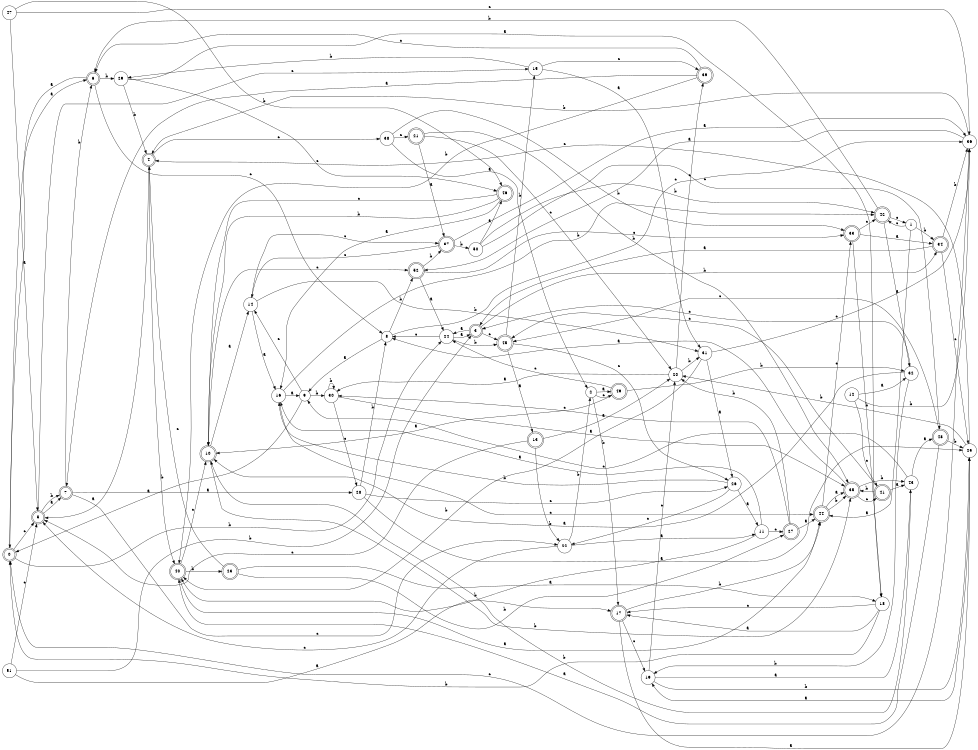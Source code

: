 digraph n43_1 {
__start0 [label="" shape="none"];

rankdir=LR;
size="8,5";

s0 [style="rounded,filled", color="black", fillcolor="white" shape="doublecircle", label="0"];
s1 [style="filled", color="black", fillcolor="white" shape="circle", label="1"];
s2 [style="filled", color="black", fillcolor="white" shape="circle", label="2"];
s3 [style="rounded,filled", color="black", fillcolor="white" shape="doublecircle", label="3"];
s4 [style="rounded,filled", color="black", fillcolor="white" shape="doublecircle", label="4"];
s5 [style="rounded,filled", color="black", fillcolor="white" shape="doublecircle", label="5"];
s6 [style="rounded,filled", color="black", fillcolor="white" shape="doublecircle", label="6"];
s7 [style="rounded,filled", color="black", fillcolor="white" shape="doublecircle", label="7"];
s8 [style="filled", color="black", fillcolor="white" shape="circle", label="8"];
s9 [style="filled", color="black", fillcolor="white" shape="circle", label="9"];
s10 [style="rounded,filled", color="black", fillcolor="white" shape="doublecircle", label="10"];
s11 [style="filled", color="black", fillcolor="white" shape="circle", label="11"];
s12 [style="filled", color="black", fillcolor="white" shape="circle", label="12"];
s13 [style="rounded,filled", color="black", fillcolor="white" shape="doublecircle", label="13"];
s14 [style="filled", color="black", fillcolor="white" shape="circle", label="14"];
s15 [style="filled", color="black", fillcolor="white" shape="circle", label="15"];
s16 [style="filled", color="black", fillcolor="white" shape="circle", label="16"];
s17 [style="rounded,filled", color="black", fillcolor="white" shape="doublecircle", label="17"];
s18 [style="filled", color="black", fillcolor="white" shape="circle", label="18"];
s19 [style="filled", color="black", fillcolor="white" shape="circle", label="19"];
s20 [style="filled", color="black", fillcolor="white" shape="circle", label="20"];
s21 [style="rounded,filled", color="black", fillcolor="white" shape="doublecircle", label="21"];
s22 [style="filled", color="black", fillcolor="white" shape="circle", label="22"];
s23 [style="rounded,filled", color="black", fillcolor="white" shape="doublecircle", label="23"];
s24 [style="filled", color="black", fillcolor="white" shape="circle", label="24"];
s25 [style="filled", color="black", fillcolor="white" shape="circle", label="25"];
s26 [style="filled", color="black", fillcolor="white" shape="circle", label="26"];
s27 [style="rounded,filled", color="black", fillcolor="white" shape="doublecircle", label="27"];
s28 [style="filled", color="black", fillcolor="white" shape="circle", label="28"];
s29 [style="filled", color="black", fillcolor="white" shape="circle", label="29"];
s30 [style="filled", color="black", fillcolor="white" shape="circle", label="30"];
s31 [style="filled", color="black", fillcolor="white" shape="circle", label="31"];
s32 [style="filled", color="black", fillcolor="white" shape="circle", label="32"];
s33 [style="rounded,filled", color="black", fillcolor="white" shape="doublecircle", label="33"];
s34 [style="rounded,filled", color="black", fillcolor="white" shape="doublecircle", label="34"];
s35 [style="rounded,filled", color="black", fillcolor="white" shape="doublecircle", label="35"];
s36 [style="filled", color="black", fillcolor="white" shape="circle", label="36"];
s37 [style="rounded,filled", color="black", fillcolor="white" shape="doublecircle", label="37"];
s38 [style="filled", color="black", fillcolor="white" shape="circle", label="38"];
s39 [style="rounded,filled", color="black", fillcolor="white" shape="doublecircle", label="39"];
s40 [style="rounded,filled", color="black", fillcolor="white" shape="doublecircle", label="40"];
s41 [style="rounded,filled", color="black", fillcolor="white" shape="doublecircle", label="41"];
s42 [style="rounded,filled", color="black", fillcolor="white" shape="doublecircle", label="42"];
s43 [style="filled", color="black", fillcolor="white" shape="circle", label="43"];
s44 [style="rounded,filled", color="black", fillcolor="white" shape="doublecircle", label="44"];
s45 [style="rounded,filled", color="black", fillcolor="white" shape="doublecircle", label="45"];
s46 [style="rounded,filled", color="black", fillcolor="white" shape="doublecircle", label="46"];
s47 [style="filled", color="black", fillcolor="white" shape="circle", label="47"];
s48 [style="rounded,filled", color="black", fillcolor="white" shape="doublecircle", label="48"];
s49 [style="rounded,filled", color="black", fillcolor="white" shape="doublecircle", label="49"];
s50 [style="filled", color="black", fillcolor="white" shape="circle", label="50"];
s51 [style="filled", color="black", fillcolor="white" shape="circle", label="51"];
s52 [style="rounded,filled", color="black", fillcolor="white" shape="doublecircle", label="52"];
s0 -> s6 [label="a"];
s0 -> s24 [label="b"];
s0 -> s5 [label="c"];
s1 -> s44 [label="a"];
s1 -> s34 [label="b"];
s1 -> s42 [label="c"];
s2 -> s49 [label="a"];
s2 -> s17 [label="b"];
s2 -> s49 [label="c"];
s3 -> s24 [label="a"];
s3 -> s34 [label="b"];
s3 -> s45 [label="c"];
s4 -> s5 [label="a"];
s4 -> s40 [label="b"];
s4 -> s38 [label="c"];
s5 -> s7 [label="a"];
s5 -> s7 [label="b"];
s5 -> s15 [label="c"];
s6 -> s0 [label="a"];
s6 -> s29 [label="b"];
s6 -> s8 [label="c"];
s7 -> s28 [label="a"];
s7 -> s6 [label="b"];
s7 -> s22 [label="c"];
s8 -> s9 [label="a"];
s8 -> s52 [label="b"];
s8 -> s36 [label="c"];
s9 -> s0 [label="a"];
s9 -> s30 [label="b"];
s9 -> s14 [label="c"];
s10 -> s14 [label="a"];
s10 -> s35 [label="b"];
s10 -> s52 [label="c"];
s11 -> s16 [label="a"];
s11 -> s40 [label="b"];
s11 -> s27 [label="c"];
s12 -> s32 [label="a"];
s12 -> s36 [label="b"];
s12 -> s41 [label="c"];
s13 -> s20 [label="a"];
s13 -> s22 [label="b"];
s13 -> s5 [label="c"];
s14 -> s16 [label="a"];
s14 -> s31 [label="b"];
s14 -> s37 [label="c"];
s15 -> s31 [label="a"];
s15 -> s29 [label="b"];
s15 -> s39 [label="c"];
s16 -> s9 [label="a"];
s16 -> s42 [label="b"];
s16 -> s44 [label="c"];
s17 -> s25 [label="a"];
s17 -> s44 [label="b"];
s17 -> s19 [label="c"];
s18 -> s17 [label="a"];
s18 -> s0 [label="b"];
s18 -> s17 [label="c"];
s19 -> s43 [label="a"];
s19 -> s25 [label="b"];
s19 -> s20 [label="c"];
s20 -> s30 [label="a"];
s20 -> s31 [label="b"];
s20 -> s39 [label="c"];
s21 -> s37 [label="a"];
s21 -> s35 [label="b"];
s21 -> s20 [label="c"];
s22 -> s11 [label="a"];
s22 -> s2 [label="b"];
s22 -> s5 [label="c"];
s23 -> s18 [label="a"];
s23 -> s27 [label="b"];
s23 -> s4 [label="c"];
s24 -> s3 [label="a"];
s24 -> s45 [label="b"];
s24 -> s8 [label="c"];
s25 -> s19 [label="a"];
s25 -> s20 [label="b"];
s25 -> s4 [label="c"];
s26 -> s11 [label="a"];
s26 -> s16 [label="b"];
s26 -> s22 [label="c"];
s27 -> s44 [label="a"];
s27 -> s20 [label="b"];
s27 -> s30 [label="c"];
s28 -> s25 [label="a"];
s28 -> s8 [label="b"];
s28 -> s26 [label="c"];
s29 -> s18 [label="a"];
s29 -> s4 [label="b"];
s29 -> s46 [label="c"];
s30 -> s35 [label="a"];
s30 -> s30 [label="b"];
s30 -> s28 [label="c"];
s31 -> s26 [label="a"];
s31 -> s40 [label="b"];
s31 -> s36 [label="c"];
s32 -> s10 [label="a"];
s32 -> s19 [label="b"];
s32 -> s3 [label="c"];
s33 -> s34 [label="a"];
s33 -> s18 [label="b"];
s33 -> s42 [label="c"];
s34 -> s3 [label="a"];
s34 -> s36 [label="b"];
s34 -> s25 [label="c"];
s35 -> s8 [label="a"];
s35 -> s43 [label="b"];
s35 -> s41 [label="c"];
s36 -> s52 [label="a"];
s36 -> s4 [label="b"];
s36 -> s0 [label="c"];
s37 -> s36 [label="a"];
s37 -> s50 [label="b"];
s37 -> s14 [label="c"];
s38 -> s2 [label="a"];
s38 -> s33 [label="b"];
s38 -> s21 [label="c"];
s39 -> s7 [label="a"];
s39 -> s40 [label="b"];
s39 -> s6 [label="c"];
s40 -> s44 [label="a"];
s40 -> s23 [label="b"];
s40 -> s10 [label="c"];
s41 -> s43 [label="a"];
s41 -> s35 [label="b"];
s41 -> s45 [label="c"];
s42 -> s32 [label="a"];
s42 -> s6 [label="b"];
s42 -> s1 [label="c"];
s43 -> s48 [label="a"];
s43 -> s10 [label="b"];
s43 -> s9 [label="c"];
s44 -> s35 [label="a"];
s44 -> s35 [label="b"];
s44 -> s33 [label="c"];
s45 -> s13 [label="a"];
s45 -> s15 [label="b"];
s45 -> s26 [label="c"];
s46 -> s16 [label="a"];
s46 -> s10 [label="b"];
s46 -> s10 [label="c"];
s47 -> s5 [label="a"];
s47 -> s46 [label="b"];
s47 -> s36 [label="c"];
s48 -> s40 [label="a"];
s48 -> s25 [label="b"];
s48 -> s45 [label="c"];
s49 -> s10 [label="a"];
s49 -> s32 [label="b"];
s49 -> s24 [label="c"];
s50 -> s46 [label="a"];
s50 -> s42 [label="b"];
s50 -> s48 [label="c"];
s51 -> s17 [label="a"];
s51 -> s3 [label="b"];
s51 -> s5 [label="c"];
s52 -> s24 [label="a"];
s52 -> s37 [label="b"];
s52 -> s33 [label="c"];

}